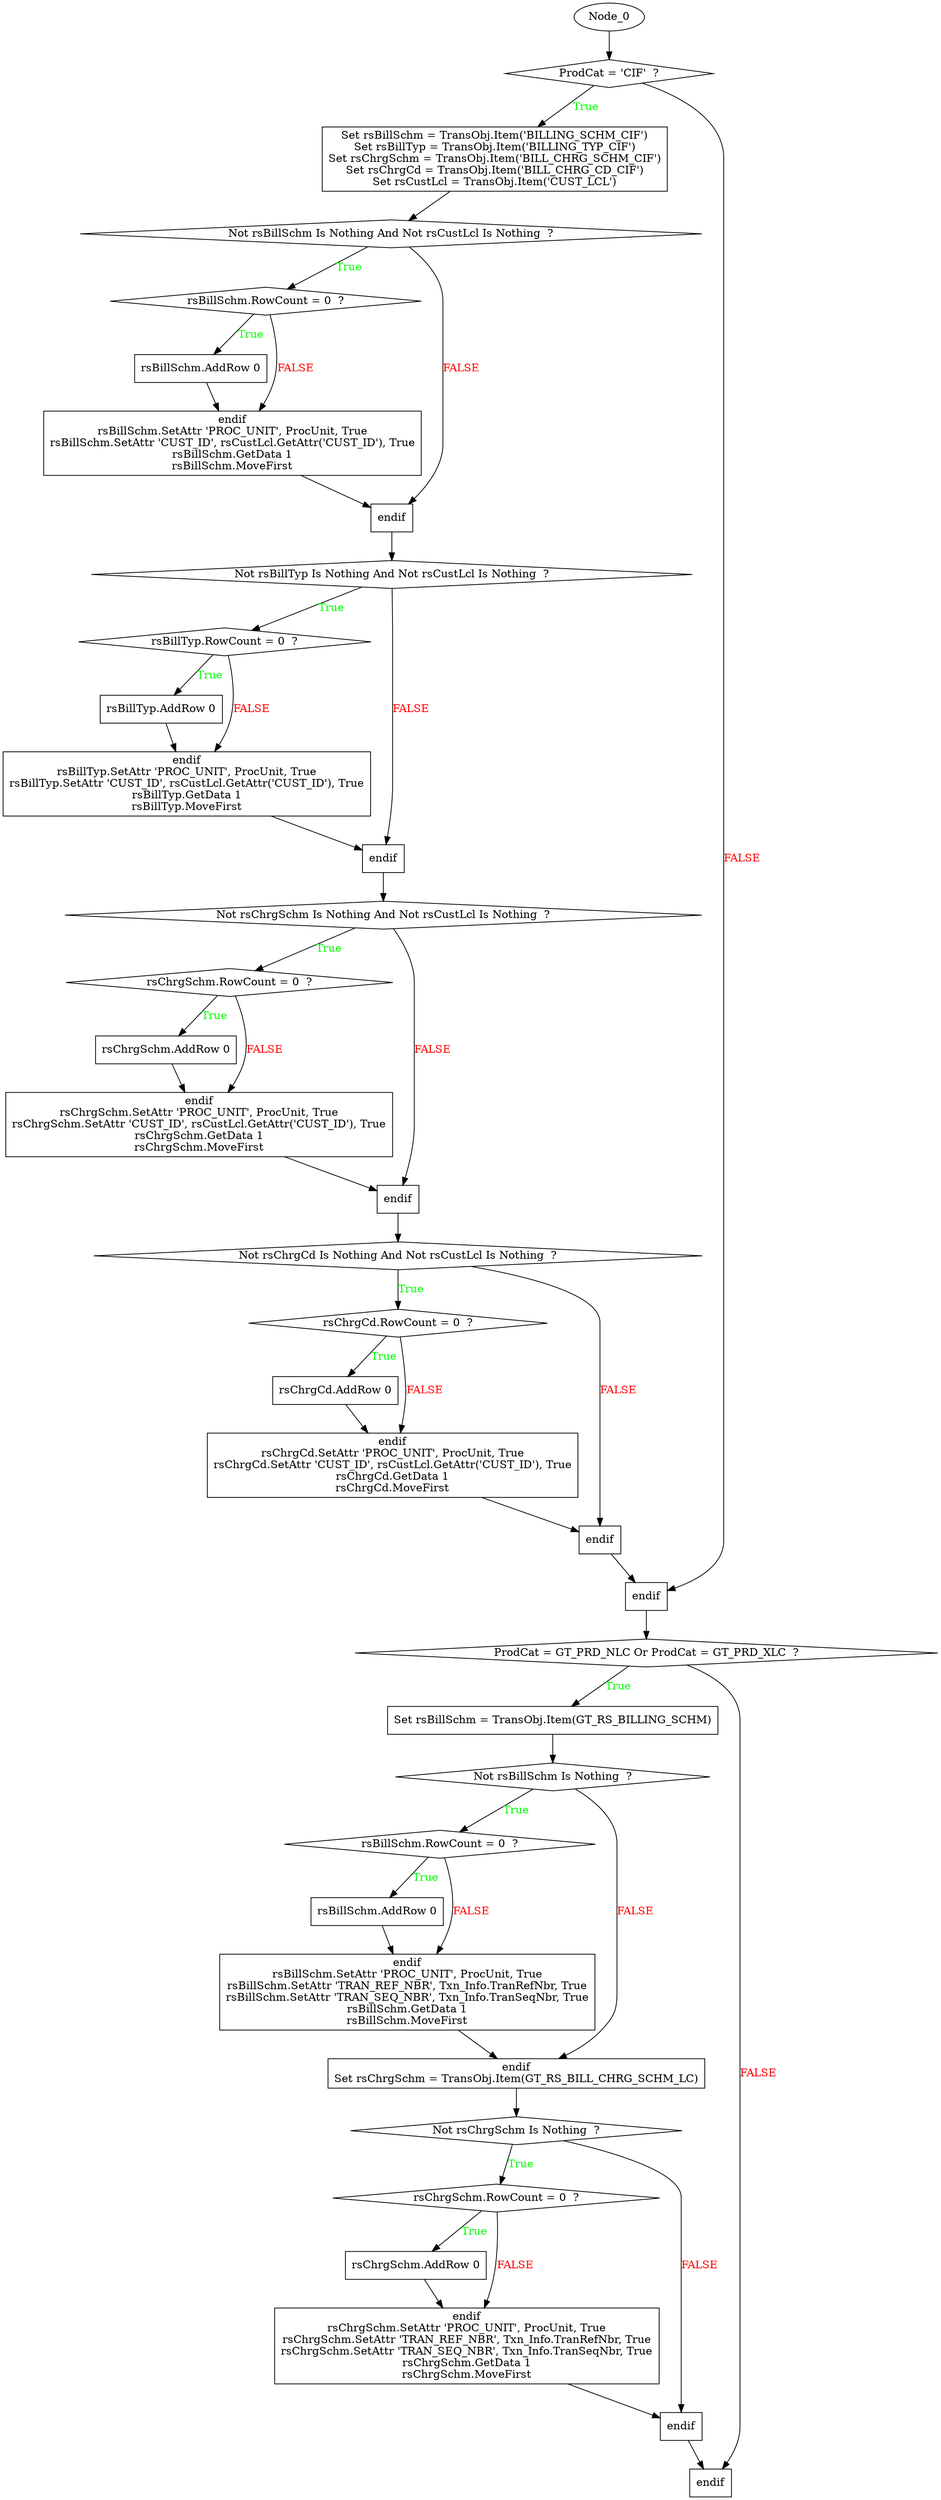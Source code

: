 digraph G{
Node_1 [ label ="ProdCat = 'CIF'  ?",shape="diamond"];
Node_2 [ label ="Set rsBillSchm = TransObj.Item('BILLING_SCHM_CIF')\nSet rsBillTyp = TransObj.Item('BILLING_TYP_CIF')\nSet rsChrgSchm = TransObj.Item('BILL_CHRG_SCHM_CIF')\nSet rsChrgCd = TransObj.Item('BILL_CHRG_CD_CIF')\nSet rsCustLcl = TransObj.Item('CUST_LCL')",shape="box"];
Node_3 [ label ="Not rsBillSchm Is Nothing And Not rsCustLcl Is Nothing  ?",shape="diamond"];
Node_4 [ label ="rsBillSchm.RowCount = 0  ?",shape="diamond"];
Node_5 [ label ="rsBillSchm.AddRow 0",shape="box"];
Node_6 [ label ="endif\nrsBillSchm.SetAttr 'PROC_UNIT', ProcUnit, True\nrsBillSchm.SetAttr 'CUST_ID', rsCustLcl.GetAttr('CUST_ID'), True\nrsBillSchm.GetData 1\nrsBillSchm.MoveFirst",shape="box"];
Node_7 [ label ="endif",shape="box"];
Node_8 [ label ="Not rsBillTyp Is Nothing And Not rsCustLcl Is Nothing  ?",shape="diamond"];
Node_9 [ label ="rsBillTyp.RowCount = 0  ?",shape="diamond"];
Node_10 [ label ="rsBillTyp.AddRow 0",shape="box"];
Node_11 [ label ="endif\nrsBillTyp.SetAttr 'PROC_UNIT', ProcUnit, True\nrsBillTyp.SetAttr 'CUST_ID', rsCustLcl.GetAttr('CUST_ID'), True\nrsBillTyp.GetData 1\nrsBillTyp.MoveFirst",shape="box"];
Node_12 [ label ="endif",shape="box"];
Node_13 [ label ="Not rsChrgSchm Is Nothing And Not rsCustLcl Is Nothing  ?",shape="diamond"];
Node_14 [ label ="rsChrgSchm.RowCount = 0  ?",shape="diamond"];
Node_15 [ label ="rsChrgSchm.AddRow 0",shape="box"];
Node_16 [ label ="endif\nrsChrgSchm.SetAttr 'PROC_UNIT', ProcUnit, True\nrsChrgSchm.SetAttr 'CUST_ID', rsCustLcl.GetAttr('CUST_ID'), True\nrsChrgSchm.GetData 1\nrsChrgSchm.MoveFirst",shape="box"];
Node_17 [ label ="endif",shape="box"];
Node_18 [ label ="Not rsChrgCd Is Nothing And Not rsCustLcl Is Nothing  ?",shape="diamond"];
Node_19 [ label ="rsChrgCd.RowCount = 0  ?",shape="diamond"];
Node_20 [ label ="rsChrgCd.AddRow 0",shape="box"];
Node_21 [ label ="endif\nrsChrgCd.SetAttr 'PROC_UNIT', ProcUnit, True\nrsChrgCd.SetAttr 'CUST_ID', rsCustLcl.GetAttr('CUST_ID'), True\nrsChrgCd.GetData 1\nrsChrgCd.MoveFirst",shape="box"];
Node_22 [ label ="endif",shape="box"];
Node_23 [ label ="endif",shape="box"];
Node_24 [ label ="ProdCat = GT_PRD_NLC Or ProdCat = GT_PRD_XLC  ?",shape="diamond"];
Node_25 [ label ="Set rsBillSchm = TransObj.Item(GT_RS_BILLING_SCHM)",shape="box"];
Node_26 [ label ="Not rsBillSchm Is Nothing  ?",shape="diamond"];
Node_27 [ label ="rsBillSchm.RowCount = 0  ?",shape="diamond"];
Node_28 [ label ="rsBillSchm.AddRow 0",shape="box"];
Node_29 [ label ="endif\nrsBillSchm.SetAttr 'PROC_UNIT', ProcUnit, True\nrsBillSchm.SetAttr 'TRAN_REF_NBR', Txn_Info.TranRefNbr, True\nrsBillSchm.SetAttr 'TRAN_SEQ_NBR', Txn_Info.TranSeqNbr, True\nrsBillSchm.GetData 1\nrsBillSchm.MoveFirst",shape="box"];
Node_30 [ label ="endif\nSet rsChrgSchm = TransObj.Item(GT_RS_BILL_CHRG_SCHM_LC)",shape="box"];
Node_31 [ label ="Not rsChrgSchm Is Nothing  ?",shape="diamond"];
Node_32 [ label ="rsChrgSchm.RowCount = 0  ?",shape="diamond"];
Node_33 [ label ="rsChrgSchm.AddRow 0",shape="box"];
Node_34 [ label ="endif\nrsChrgSchm.SetAttr 'PROC_UNIT', ProcUnit, True\nrsChrgSchm.SetAttr 'TRAN_REF_NBR', Txn_Info.TranRefNbr, True\nrsChrgSchm.SetAttr 'TRAN_SEQ_NBR', Txn_Info.TranSeqNbr, True\nrsChrgSchm.GetData 1\nrsChrgSchm.MoveFirst",shape="box"];
Node_35 [ label ="endif",shape="box"];
Node_36 [ label ="endif",shape="box"];
Node_1 -> Node_2 [label="True",fontcolor="GREEN"];
Node_0 -> Node_1;
Node_3 -> Node_4 [label="True",fontcolor="GREEN"];
Node_2 -> Node_3;
Node_4 -> Node_5 [label="True",fontcolor="GREEN"];
Node_4 -> Node_6 [label="FALSE",fontcolor="RED"];
Node_5 -> Node_6;
Node_3 -> Node_7 [label="FALSE",fontcolor="RED"];
Node_6 -> Node_7;
Node_8 -> Node_9 [label="True",fontcolor="GREEN"];
Node_7 -> Node_8;
Node_9 -> Node_10 [label="True",fontcolor="GREEN"];
Node_9 -> Node_11 [label="FALSE",fontcolor="RED"];
Node_10 -> Node_11;
Node_8 -> Node_12 [label="FALSE",fontcolor="RED"];
Node_11 -> Node_12;
Node_13 -> Node_14 [label="True",fontcolor="GREEN"];
Node_12 -> Node_13;
Node_14 -> Node_15 [label="True",fontcolor="GREEN"];
Node_14 -> Node_16 [label="FALSE",fontcolor="RED"];
Node_15 -> Node_16;
Node_13 -> Node_17 [label="FALSE",fontcolor="RED"];
Node_16 -> Node_17;
Node_18 -> Node_19 [label="True",fontcolor="GREEN"];
Node_17 -> Node_18;
Node_19 -> Node_20 [label="True",fontcolor="GREEN"];
Node_19 -> Node_21 [label="FALSE",fontcolor="RED"];
Node_20 -> Node_21;
Node_18 -> Node_22 [label="FALSE",fontcolor="RED"];
Node_21 -> Node_22;
Node_1 -> Node_23 [label="FALSE",fontcolor="RED"];
Node_22 -> Node_23;
Node_24 -> Node_25 [label="True",fontcolor="GREEN"];
Node_23 -> Node_24;
Node_26 -> Node_27 [label="True",fontcolor="GREEN"];
Node_25 -> Node_26;
Node_27 -> Node_28 [label="True",fontcolor="GREEN"];
Node_27 -> Node_29 [label="FALSE",fontcolor="RED"];
Node_28 -> Node_29;
Node_26 -> Node_30 [label="FALSE",fontcolor="RED"];
Node_29 -> Node_30;
Node_31 -> Node_32 [label="True",fontcolor="GREEN"];
Node_30 -> Node_31;
Node_32 -> Node_33 [label="True",fontcolor="GREEN"];
Node_32 -> Node_34 [label="FALSE",fontcolor="RED"];
Node_33 -> Node_34;
Node_31 -> Node_35 [label="FALSE",fontcolor="RED"];
Node_34 -> Node_35;
Node_24 -> Node_36 [label="FALSE",fontcolor="RED"];
Node_35 -> Node_36;
}
